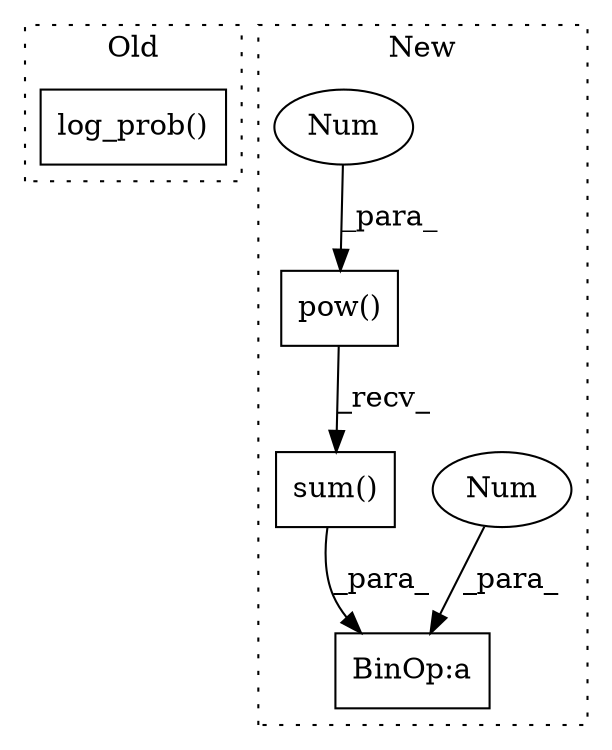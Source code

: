 digraph G {
subgraph cluster0 {
1 [label="log_prob()" a="75" s="6424,6441" l="16,1" shape="box"];
label = "Old";
style="dotted";
}
subgraph cluster1 {
2 [label="pow()" a="75" s="6462,6476" l="10,1" shape="box"];
3 [label="BinOp:a" a="82" s="6459" l="3" shape="box"];
4 [label="Num" a="76" s="6456" l="3" shape="ellipse"];
5 [label="Num" a="76" s="6475" l="1" shape="ellipse"];
6 [label="sum()" a="75" s="6462" l="27" shape="box"];
label = "New";
style="dotted";
}
2 -> 6 [label="_recv_"];
4 -> 3 [label="_para_"];
5 -> 2 [label="_para_"];
6 -> 3 [label="_para_"];
}
